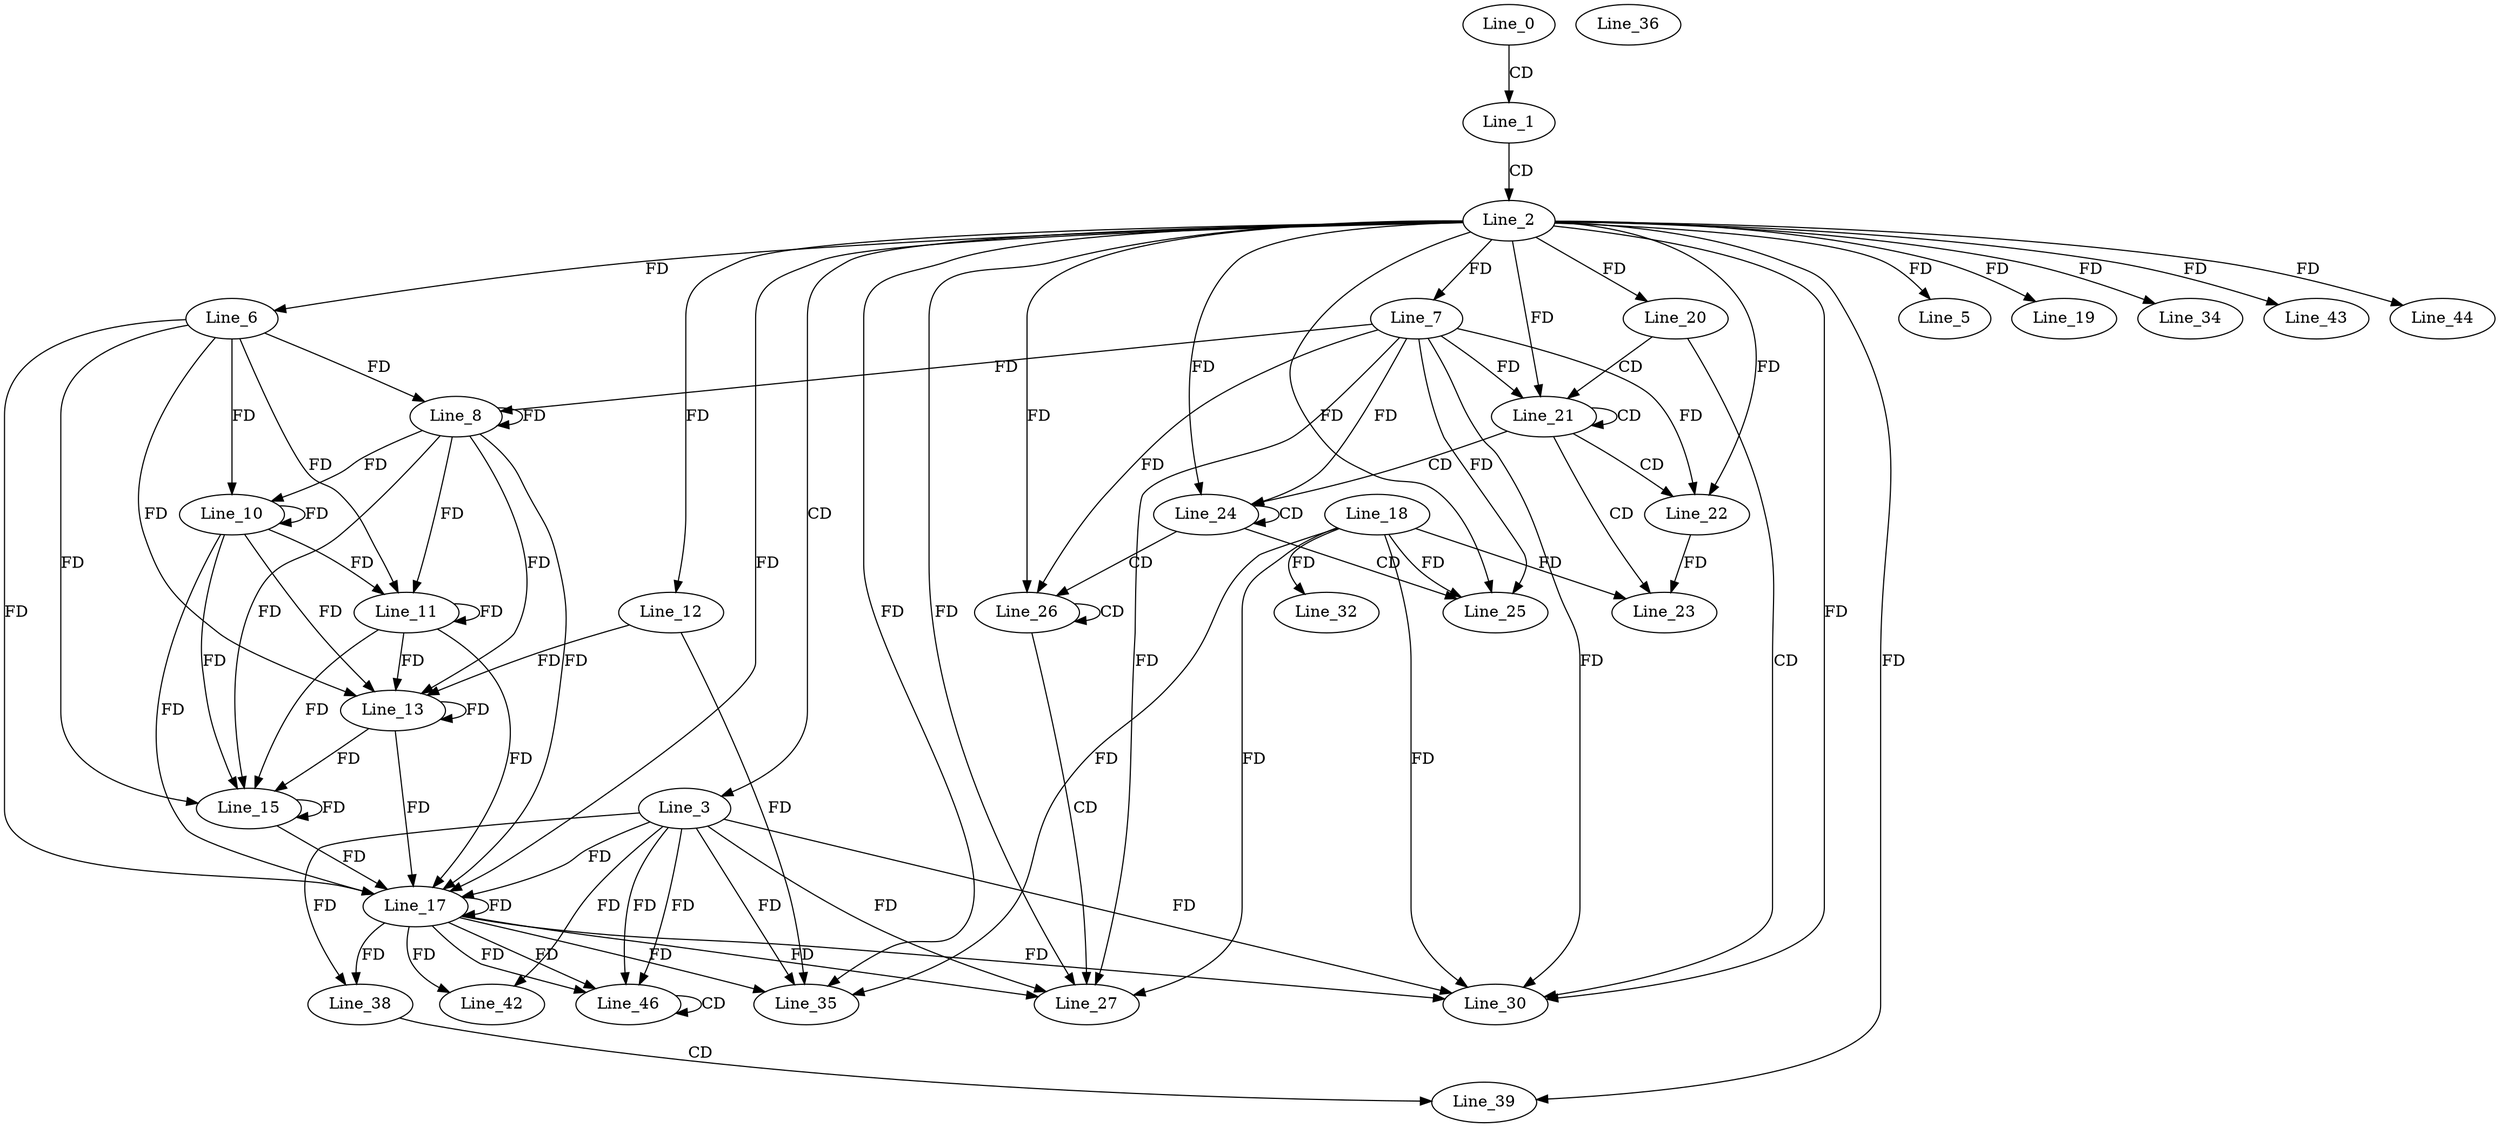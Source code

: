 digraph G {
  Line_0;
  Line_1;
  Line_2;
  Line_3;
  Line_5;
  Line_6;
  Line_6;
  Line_7;
  Line_6;
  Line_8;
  Line_7;
  Line_10;
  Line_10;
  Line_10;
  Line_11;
  Line_12;
  Line_13;
  Line_12;
  Line_15;
  Line_15;
  Line_15;
  Line_17;
  Line_17;
  Line_19;
  Line_20;
  Line_21;
  Line_21;
  Line_21;
  Line_21;
  Line_22;
  Line_22;
  Line_22;
  Line_23;
  Line_18;
  Line_24;
  Line_24;
  Line_24;
  Line_24;
  Line_25;
  Line_25;
  Line_25;
  Line_26;
  Line_26;
  Line_26;
  Line_26;
  Line_27;
  Line_27;
  Line_27;
  Line_30;
  Line_30;
  Line_30;
  Line_32;
  Line_34;
  Line_35;
  Line_35;
  Line_35;
  Line_36;
  Line_38;
  Line_38;
  Line_39;
  Line_42;
  Line_43;
  Line_44;
  Line_46;
  Line_46;
  Line_0 -> Line_1 [ label="CD" ];
  Line_1 -> Line_2 [ label="CD" ];
  Line_2 -> Line_3 [ label="CD" ];
  Line_2 -> Line_5 [ label="FD" ];
  Line_2 -> Line_6 [ label="FD" ];
  Line_2 -> Line_7 [ label="FD" ];
  Line_6 -> Line_8 [ label="FD" ];
  Line_8 -> Line_8 [ label="FD" ];
  Line_7 -> Line_8 [ label="FD" ];
  Line_6 -> Line_10 [ label="FD" ];
  Line_8 -> Line_10 [ label="FD" ];
  Line_10 -> Line_10 [ label="FD" ];
  Line_6 -> Line_11 [ label="FD" ];
  Line_8 -> Line_11 [ label="FD" ];
  Line_10 -> Line_11 [ label="FD" ];
  Line_11 -> Line_11 [ label="FD" ];
  Line_2 -> Line_12 [ label="FD" ];
  Line_6 -> Line_13 [ label="FD" ];
  Line_8 -> Line_13 [ label="FD" ];
  Line_10 -> Line_13 [ label="FD" ];
  Line_11 -> Line_13 [ label="FD" ];
  Line_13 -> Line_13 [ label="FD" ];
  Line_12 -> Line_13 [ label="FD" ];
  Line_6 -> Line_15 [ label="FD" ];
  Line_8 -> Line_15 [ label="FD" ];
  Line_10 -> Line_15 [ label="FD" ];
  Line_11 -> Line_15 [ label="FD" ];
  Line_13 -> Line_15 [ label="FD" ];
  Line_15 -> Line_15 [ label="FD" ];
  Line_3 -> Line_17 [ label="FD" ];
  Line_17 -> Line_17 [ label="FD" ];
  Line_2 -> Line_17 [ label="FD" ];
  Line_6 -> Line_17 [ label="FD" ];
  Line_8 -> Line_17 [ label="FD" ];
  Line_10 -> Line_17 [ label="FD" ];
  Line_11 -> Line_17 [ label="FD" ];
  Line_13 -> Line_17 [ label="FD" ];
  Line_15 -> Line_17 [ label="FD" ];
  Line_2 -> Line_19 [ label="FD" ];
  Line_2 -> Line_20 [ label="FD" ];
  Line_20 -> Line_21 [ label="CD" ];
  Line_21 -> Line_21 [ label="CD" ];
  Line_7 -> Line_21 [ label="FD" ];
  Line_2 -> Line_21 [ label="FD" ];
  Line_21 -> Line_22 [ label="CD" ];
  Line_7 -> Line_22 [ label="FD" ];
  Line_2 -> Line_22 [ label="FD" ];
  Line_21 -> Line_23 [ label="CD" ];
  Line_18 -> Line_23 [ label="FD" ];
  Line_22 -> Line_23 [ label="FD" ];
  Line_21 -> Line_24 [ label="CD" ];
  Line_24 -> Line_24 [ label="CD" ];
  Line_7 -> Line_24 [ label="FD" ];
  Line_2 -> Line_24 [ label="FD" ];
  Line_24 -> Line_25 [ label="CD" ];
  Line_18 -> Line_25 [ label="FD" ];
  Line_7 -> Line_25 [ label="FD" ];
  Line_2 -> Line_25 [ label="FD" ];
  Line_24 -> Line_26 [ label="CD" ];
  Line_26 -> Line_26 [ label="CD" ];
  Line_7 -> Line_26 [ label="FD" ];
  Line_2 -> Line_26 [ label="FD" ];
  Line_26 -> Line_27 [ label="CD" ];
  Line_3 -> Line_27 [ label="FD" ];
  Line_17 -> Line_27 [ label="FD" ];
  Line_18 -> Line_27 [ label="FD" ];
  Line_7 -> Line_27 [ label="FD" ];
  Line_2 -> Line_27 [ label="FD" ];
  Line_20 -> Line_30 [ label="CD" ];
  Line_3 -> Line_30 [ label="FD" ];
  Line_17 -> Line_30 [ label="FD" ];
  Line_18 -> Line_30 [ label="FD" ];
  Line_7 -> Line_30 [ label="FD" ];
  Line_2 -> Line_30 [ label="FD" ];
  Line_18 -> Line_32 [ label="FD" ];
  Line_2 -> Line_34 [ label="FD" ];
  Line_3 -> Line_35 [ label="FD" ];
  Line_17 -> Line_35 [ label="FD" ];
  Line_18 -> Line_35 [ label="FD" ];
  Line_12 -> Line_35 [ label="FD" ];
  Line_2 -> Line_35 [ label="FD" ];
  Line_3 -> Line_38 [ label="FD" ];
  Line_17 -> Line_38 [ label="FD" ];
  Line_38 -> Line_39 [ label="CD" ];
  Line_2 -> Line_39 [ label="FD" ];
  Line_3 -> Line_42 [ label="FD" ];
  Line_17 -> Line_42 [ label="FD" ];
  Line_2 -> Line_43 [ label="FD" ];
  Line_2 -> Line_44 [ label="FD" ];
  Line_3 -> Line_46 [ label="FD" ];
  Line_17 -> Line_46 [ label="FD" ];
  Line_46 -> Line_46 [ label="CD" ];
  Line_3 -> Line_46 [ label="FD" ];
  Line_17 -> Line_46 [ label="FD" ];
}
